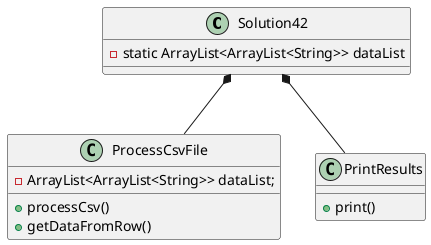 @startuml
class Solution42 {
    - static ArrayList<ArrayList<String>> dataList
    }
    class ProcessCsvFile {
        - ArrayList<ArrayList<String>> dataList;
        + processCsv()
        + getDataFromRow()

    }
    class PrintResults {
        +  print()
        }
        Solution42 *-- ProcessCsvFile
        Solution42 *-- PrintResults

@enduml